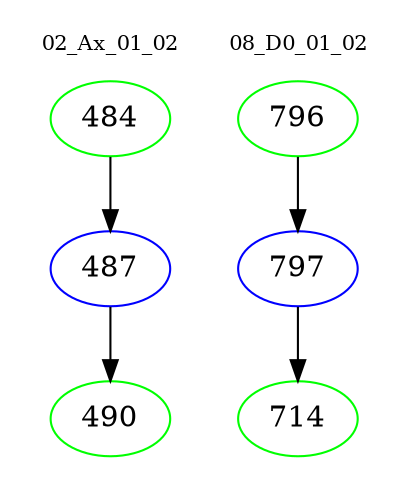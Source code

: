 digraph{
subgraph cluster_0 {
color = white
label = "02_Ax_01_02";
fontsize=10;
T0_484 [label="484", color="green"]
T0_484 -> T0_487 [color="black"]
T0_487 [label="487", color="blue"]
T0_487 -> T0_490 [color="black"]
T0_490 [label="490", color="green"]
}
subgraph cluster_1 {
color = white
label = "08_D0_01_02";
fontsize=10;
T1_796 [label="796", color="green"]
T1_796 -> T1_797 [color="black"]
T1_797 [label="797", color="blue"]
T1_797 -> T1_714 [color="black"]
T1_714 [label="714", color="green"]
}
}

